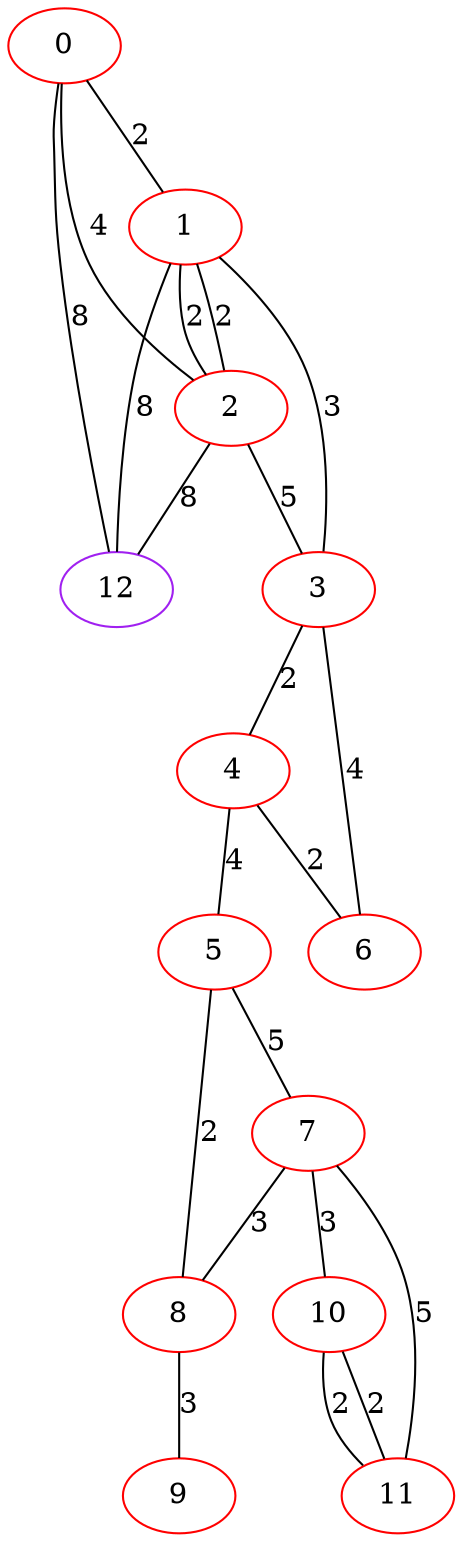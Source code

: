 graph "" {
0 [color=red, weight=1];
1 [color=red, weight=1];
2 [color=red, weight=1];
3 [color=red, weight=1];
4 [color=red, weight=1];
5 [color=red, weight=1];
6 [color=red, weight=1];
7 [color=red, weight=1];
8 [color=red, weight=1];
9 [color=red, weight=1];
10 [color=red, weight=1];
11 [color=red, weight=1];
12 [color=purple, weight=4];
0 -- 1  [key=0, label=2];
0 -- 2  [key=0, label=4];
0 -- 12  [key=0, label=8];
1 -- 2  [key=0, label=2];
1 -- 2  [key=1, label=2];
1 -- 3  [key=0, label=3];
1 -- 12  [key=0, label=8];
2 -- 3  [key=0, label=5];
2 -- 12  [key=0, label=8];
3 -- 4  [key=0, label=2];
3 -- 6  [key=0, label=4];
4 -- 5  [key=0, label=4];
4 -- 6  [key=0, label=2];
5 -- 8  [key=0, label=2];
5 -- 7  [key=0, label=5];
7 -- 8  [key=0, label=3];
7 -- 10  [key=0, label=3];
7 -- 11  [key=0, label=5];
8 -- 9  [key=0, label=3];
10 -- 11  [key=0, label=2];
10 -- 11  [key=1, label=2];
}

